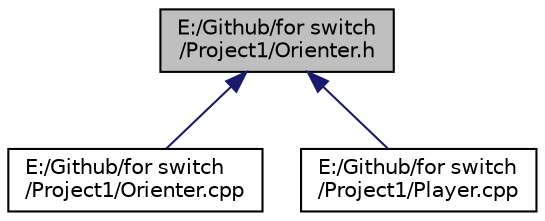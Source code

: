 digraph "E:/Github/for switch/Project1/Orienter.h"
{
 // LATEX_PDF_SIZE
  edge [fontname="Helvetica",fontsize="10",labelfontname="Helvetica",labelfontsize="10"];
  node [fontname="Helvetica",fontsize="10",shape=record];
  Node1 [label="E:/Github/for switch\l/Project1/Orienter.h",height=0.2,width=0.4,color="black", fillcolor="grey75", style="filled", fontcolor="black",tooltip=" "];
  Node1 -> Node2 [dir="back",color="midnightblue",fontsize="10",style="solid",fontname="Helvetica"];
  Node2 [label="E:/Github/for switch\l/Project1/Orienter.cpp",height=0.2,width=0.4,color="black", fillcolor="white", style="filled",URL="$_orienter_8cpp.html",tooltip="The Orienter class function."];
  Node1 -> Node3 [dir="back",color="midnightblue",fontsize="10",style="solid",fontname="Helvetica"];
  Node3 [label="E:/Github/for switch\l/Project1/Player.cpp",height=0.2,width=0.4,color="black", fillcolor="white", style="filled",URL="$_player_8cpp.html",tooltip=" "];
}
